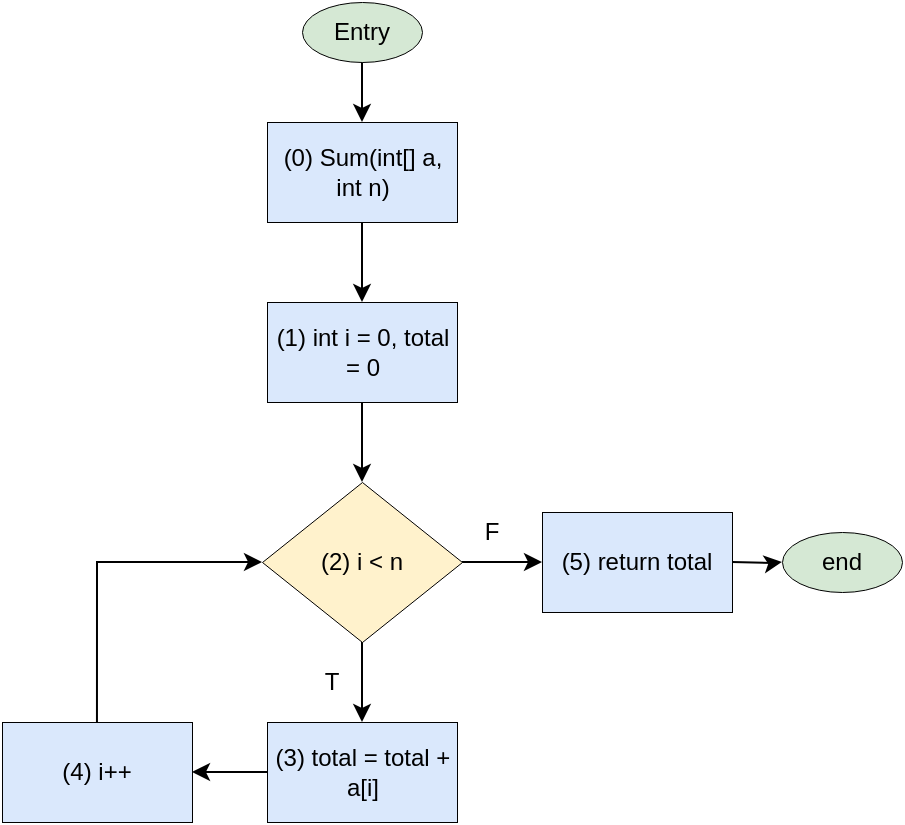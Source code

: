 <mxfile version="26.1.0">
  <diagram name="Page-1" id="nCvLapyIonD2czwEU1TQ">
    <mxGraphModel dx="1042" dy="539" grid="1" gridSize="10" guides="1" tooltips="1" connect="1" arrows="1" fold="1" page="1" pageScale="1" pageWidth="850" pageHeight="1100" math="0" shadow="0">
      <root>
        <mxCell id="0" />
        <mxCell id="1" parent="0" />
        <mxCell id="0x_q8bHDkWtL1Y5BkdKz-1" value="" style="edgeStyle=orthogonalEdgeStyle;rounded=0;orthogonalLoop=1;jettySize=auto;html=1;" edge="1" parent="1" source="0x_q8bHDkWtL1Y5BkdKz-2" target="0x_q8bHDkWtL1Y5BkdKz-4">
          <mxGeometry relative="1" as="geometry" />
        </mxCell>
        <mxCell id="0x_q8bHDkWtL1Y5BkdKz-2" value="Entry" style="ellipse;whiteSpace=wrap;html=1;fillColor=#d5e8d4;strokeColor=light-dark(#000000,#446E2C);strokeWidth=0.5;" vertex="1" parent="1">
          <mxGeometry x="330" y="100" width="60" height="30" as="geometry" />
        </mxCell>
        <mxCell id="0x_q8bHDkWtL1Y5BkdKz-3" value="" style="edgeStyle=orthogonalEdgeStyle;rounded=0;orthogonalLoop=1;jettySize=auto;html=1;" edge="1" parent="1" source="0x_q8bHDkWtL1Y5BkdKz-4" target="0x_q8bHDkWtL1Y5BkdKz-6">
          <mxGeometry relative="1" as="geometry" />
        </mxCell>
        <mxCell id="0x_q8bHDkWtL1Y5BkdKz-4" value="(0) Sum(int[] a, int n)" style="rounded=0;whiteSpace=wrap;html=1;fillColor=#dae8fc;strokeColor=light-dark(#000000,#446E2C);strokeWidth=0.5;" vertex="1" parent="1">
          <mxGeometry x="312.5" y="160" width="95" height="50" as="geometry" />
        </mxCell>
        <mxCell id="0x_q8bHDkWtL1Y5BkdKz-5" value="" style="edgeStyle=orthogonalEdgeStyle;rounded=0;orthogonalLoop=1;jettySize=auto;html=1;" edge="1" parent="1" source="0x_q8bHDkWtL1Y5BkdKz-6" target="0x_q8bHDkWtL1Y5BkdKz-9">
          <mxGeometry relative="1" as="geometry" />
        </mxCell>
        <mxCell id="0x_q8bHDkWtL1Y5BkdKz-6" value="(1) int i = 0, total = 0" style="rounded=0;whiteSpace=wrap;html=1;fillColor=#dae8fc;strokeColor=light-dark(#000000,#446E2C);strokeWidth=0.5;" vertex="1" parent="1">
          <mxGeometry x="312.5" y="250" width="95" height="50" as="geometry" />
        </mxCell>
        <mxCell id="0x_q8bHDkWtL1Y5BkdKz-7" value="" style="edgeStyle=orthogonalEdgeStyle;rounded=0;orthogonalLoop=1;jettySize=auto;html=1;" edge="1" parent="1" source="0x_q8bHDkWtL1Y5BkdKz-9">
          <mxGeometry relative="1" as="geometry">
            <mxPoint x="450" y="380" as="targetPoint" />
          </mxGeometry>
        </mxCell>
        <mxCell id="0x_q8bHDkWtL1Y5BkdKz-8" value="" style="edgeStyle=orthogonalEdgeStyle;rounded=0;orthogonalLoop=1;jettySize=auto;html=1;" edge="1" parent="1" source="0x_q8bHDkWtL1Y5BkdKz-9" target="0x_q8bHDkWtL1Y5BkdKz-15">
          <mxGeometry relative="1" as="geometry" />
        </mxCell>
        <mxCell id="0x_q8bHDkWtL1Y5BkdKz-9" value="&lt;div&gt;(2) i &amp;lt; n&lt;/div&gt;" style="rhombus;whiteSpace=wrap;html=1;fillColor=#fff2cc;strokeColor=light-dark(#000000,#446E2C);strokeWidth=0.5;" vertex="1" parent="1">
          <mxGeometry x="310" y="340" width="100" height="80" as="geometry" />
        </mxCell>
        <mxCell id="0x_q8bHDkWtL1Y5BkdKz-10" value="" style="edgeStyle=orthogonalEdgeStyle;rounded=0;orthogonalLoop=1;jettySize=auto;html=1;" edge="1" parent="1" target="0x_q8bHDkWtL1Y5BkdKz-11">
          <mxGeometry relative="1" as="geometry">
            <mxPoint x="545" y="380" as="sourcePoint" />
          </mxGeometry>
        </mxCell>
        <mxCell id="0x_q8bHDkWtL1Y5BkdKz-11" value="end" style="ellipse;whiteSpace=wrap;html=1;fillColor=#d5e8d4;strokeColor=light-dark(#000000,#446E2C);strokeWidth=0.5;" vertex="1" parent="1">
          <mxGeometry x="570" y="365" width="60" height="30" as="geometry" />
        </mxCell>
        <mxCell id="0x_q8bHDkWtL1Y5BkdKz-12" value="F" style="text;html=1;align=center;verticalAlign=middle;whiteSpace=wrap;rounded=0;" vertex="1" parent="1">
          <mxGeometry x="410" y="355" width="30" height="20" as="geometry" />
        </mxCell>
        <mxCell id="0x_q8bHDkWtL1Y5BkdKz-13" value="T" style="text;html=1;align=center;verticalAlign=middle;whiteSpace=wrap;rounded=0;" vertex="1" parent="1">
          <mxGeometry x="330" y="430" width="30" height="20" as="geometry" />
        </mxCell>
        <mxCell id="0x_q8bHDkWtL1Y5BkdKz-14" value="" style="edgeStyle=orthogonalEdgeStyle;rounded=0;orthogonalLoop=1;jettySize=auto;html=1;" edge="1" parent="1" source="0x_q8bHDkWtL1Y5BkdKz-15" target="0x_q8bHDkWtL1Y5BkdKz-17">
          <mxGeometry relative="1" as="geometry" />
        </mxCell>
        <mxCell id="0x_q8bHDkWtL1Y5BkdKz-15" value="(3) total = total + a[i]" style="rounded=0;whiteSpace=wrap;html=1;fillColor=#dae8fc;strokeColor=light-dark(#000000,#446E2C);strokeWidth=0.5;" vertex="1" parent="1">
          <mxGeometry x="312.5" y="460" width="95" height="50" as="geometry" />
        </mxCell>
        <mxCell id="0x_q8bHDkWtL1Y5BkdKz-16" style="edgeStyle=orthogonalEdgeStyle;rounded=0;orthogonalLoop=1;jettySize=auto;html=1;entryX=0;entryY=0.5;entryDx=0;entryDy=0;" edge="1" parent="1">
          <mxGeometry relative="1" as="geometry">
            <mxPoint x="227.48" y="460" as="sourcePoint" />
            <mxPoint x="310" y="380" as="targetPoint" />
            <Array as="points">
              <mxPoint x="227.48" y="380" />
            </Array>
          </mxGeometry>
        </mxCell>
        <mxCell id="0x_q8bHDkWtL1Y5BkdKz-17" value="(4) i++" style="rounded=0;whiteSpace=wrap;html=1;fillColor=#dae8fc;strokeColor=light-dark(#000000,#446E2C);strokeWidth=0.5;" vertex="1" parent="1">
          <mxGeometry x="180" y="460" width="95" height="50" as="geometry" />
        </mxCell>
        <mxCell id="0x_q8bHDkWtL1Y5BkdKz-18" value="(5) return total" style="rounded=0;whiteSpace=wrap;html=1;fillColor=#dae8fc;strokeColor=light-dark(#000000,#446E2C);strokeWidth=0.5;" vertex="1" parent="1">
          <mxGeometry x="450" y="355" width="95" height="50" as="geometry" />
        </mxCell>
      </root>
    </mxGraphModel>
  </diagram>
</mxfile>
